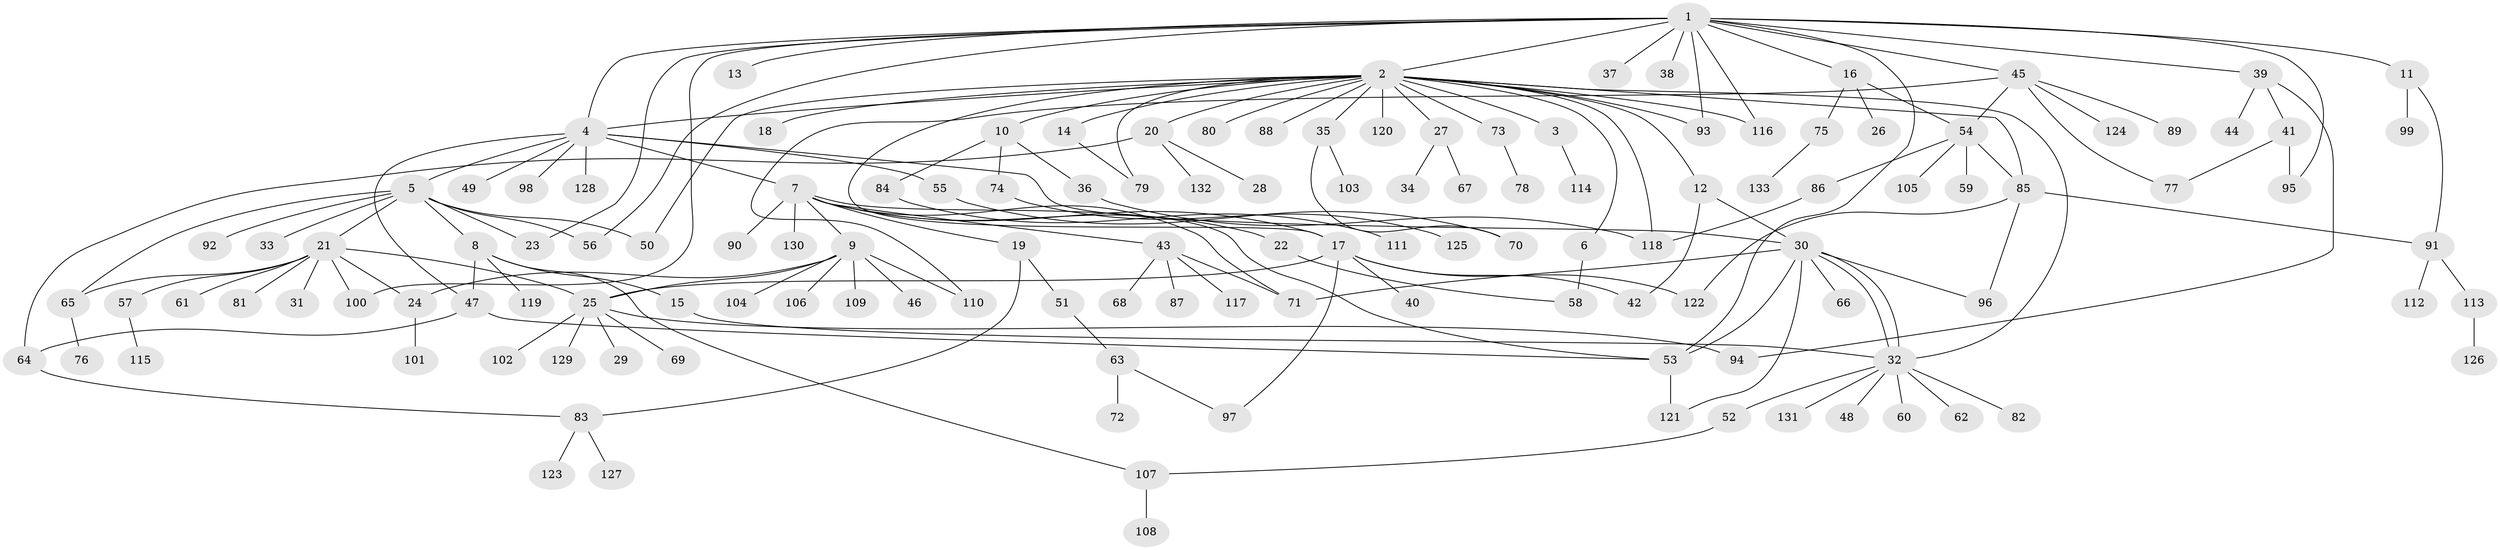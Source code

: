 // coarse degree distribution, {22: 0.009615384615384616, 21: 0.009615384615384616, 1: 0.4807692307692308, 9: 0.038461538461538464, 2: 0.25, 6: 0.028846153846153848, 7: 0.04807692307692308, 4: 0.038461538461538464, 3: 0.07692307692307693, 5: 0.019230769230769232}
// Generated by graph-tools (version 1.1) at 2025/41/03/06/25 10:41:51]
// undirected, 133 vertices, 174 edges
graph export_dot {
graph [start="1"]
  node [color=gray90,style=filled];
  1;
  2;
  3;
  4;
  5;
  6;
  7;
  8;
  9;
  10;
  11;
  12;
  13;
  14;
  15;
  16;
  17;
  18;
  19;
  20;
  21;
  22;
  23;
  24;
  25;
  26;
  27;
  28;
  29;
  30;
  31;
  32;
  33;
  34;
  35;
  36;
  37;
  38;
  39;
  40;
  41;
  42;
  43;
  44;
  45;
  46;
  47;
  48;
  49;
  50;
  51;
  52;
  53;
  54;
  55;
  56;
  57;
  58;
  59;
  60;
  61;
  62;
  63;
  64;
  65;
  66;
  67;
  68;
  69;
  70;
  71;
  72;
  73;
  74;
  75;
  76;
  77;
  78;
  79;
  80;
  81;
  82;
  83;
  84;
  85;
  86;
  87;
  88;
  89;
  90;
  91;
  92;
  93;
  94;
  95;
  96;
  97;
  98;
  99;
  100;
  101;
  102;
  103;
  104;
  105;
  106;
  107;
  108;
  109;
  110;
  111;
  112;
  113;
  114;
  115;
  116;
  117;
  118;
  119;
  120;
  121;
  122;
  123;
  124;
  125;
  126;
  127;
  128;
  129;
  130;
  131;
  132;
  133;
  1 -- 2;
  1 -- 4;
  1 -- 11;
  1 -- 13;
  1 -- 16;
  1 -- 23;
  1 -- 37;
  1 -- 38;
  1 -- 39;
  1 -- 45;
  1 -- 53;
  1 -- 56;
  1 -- 93;
  1 -- 95;
  1 -- 100;
  1 -- 116;
  2 -- 3;
  2 -- 4;
  2 -- 6;
  2 -- 10;
  2 -- 12;
  2 -- 14;
  2 -- 17;
  2 -- 18;
  2 -- 20;
  2 -- 27;
  2 -- 32;
  2 -- 35;
  2 -- 50;
  2 -- 73;
  2 -- 79;
  2 -- 80;
  2 -- 85;
  2 -- 88;
  2 -- 93;
  2 -- 116;
  2 -- 118;
  2 -- 120;
  3 -- 114;
  4 -- 5;
  4 -- 7;
  4 -- 30;
  4 -- 47;
  4 -- 49;
  4 -- 55;
  4 -- 98;
  4 -- 128;
  5 -- 8;
  5 -- 21;
  5 -- 23;
  5 -- 33;
  5 -- 50;
  5 -- 56;
  5 -- 65;
  5 -- 92;
  6 -- 58;
  7 -- 9;
  7 -- 17;
  7 -- 19;
  7 -- 22;
  7 -- 43;
  7 -- 53;
  7 -- 71;
  7 -- 90;
  7 -- 130;
  8 -- 15;
  8 -- 47;
  8 -- 107;
  8 -- 119;
  9 -- 24;
  9 -- 25;
  9 -- 46;
  9 -- 104;
  9 -- 106;
  9 -- 109;
  9 -- 110;
  10 -- 36;
  10 -- 74;
  10 -- 84;
  11 -- 91;
  11 -- 99;
  12 -- 30;
  12 -- 42;
  14 -- 79;
  15 -- 32;
  16 -- 26;
  16 -- 54;
  16 -- 75;
  17 -- 25;
  17 -- 40;
  17 -- 42;
  17 -- 97;
  17 -- 122;
  19 -- 51;
  19 -- 83;
  20 -- 28;
  20 -- 64;
  20 -- 132;
  21 -- 24;
  21 -- 25;
  21 -- 31;
  21 -- 57;
  21 -- 61;
  21 -- 65;
  21 -- 81;
  21 -- 100;
  22 -- 58;
  24 -- 101;
  25 -- 29;
  25 -- 69;
  25 -- 94;
  25 -- 102;
  25 -- 129;
  27 -- 34;
  27 -- 67;
  30 -- 32;
  30 -- 32;
  30 -- 53;
  30 -- 66;
  30 -- 71;
  30 -- 96;
  30 -- 121;
  32 -- 48;
  32 -- 52;
  32 -- 60;
  32 -- 62;
  32 -- 82;
  32 -- 131;
  35 -- 70;
  35 -- 103;
  36 -- 118;
  39 -- 41;
  39 -- 44;
  39 -- 94;
  41 -- 77;
  41 -- 95;
  43 -- 68;
  43 -- 71;
  43 -- 87;
  43 -- 117;
  45 -- 54;
  45 -- 77;
  45 -- 89;
  45 -- 110;
  45 -- 124;
  47 -- 53;
  47 -- 64;
  51 -- 63;
  52 -- 107;
  53 -- 121;
  54 -- 59;
  54 -- 85;
  54 -- 86;
  54 -- 105;
  55 -- 70;
  57 -- 115;
  63 -- 72;
  63 -- 97;
  64 -- 83;
  65 -- 76;
  73 -- 78;
  74 -- 125;
  75 -- 133;
  83 -- 123;
  83 -- 127;
  84 -- 111;
  85 -- 91;
  85 -- 96;
  85 -- 122;
  86 -- 118;
  91 -- 112;
  91 -- 113;
  107 -- 108;
  113 -- 126;
}
